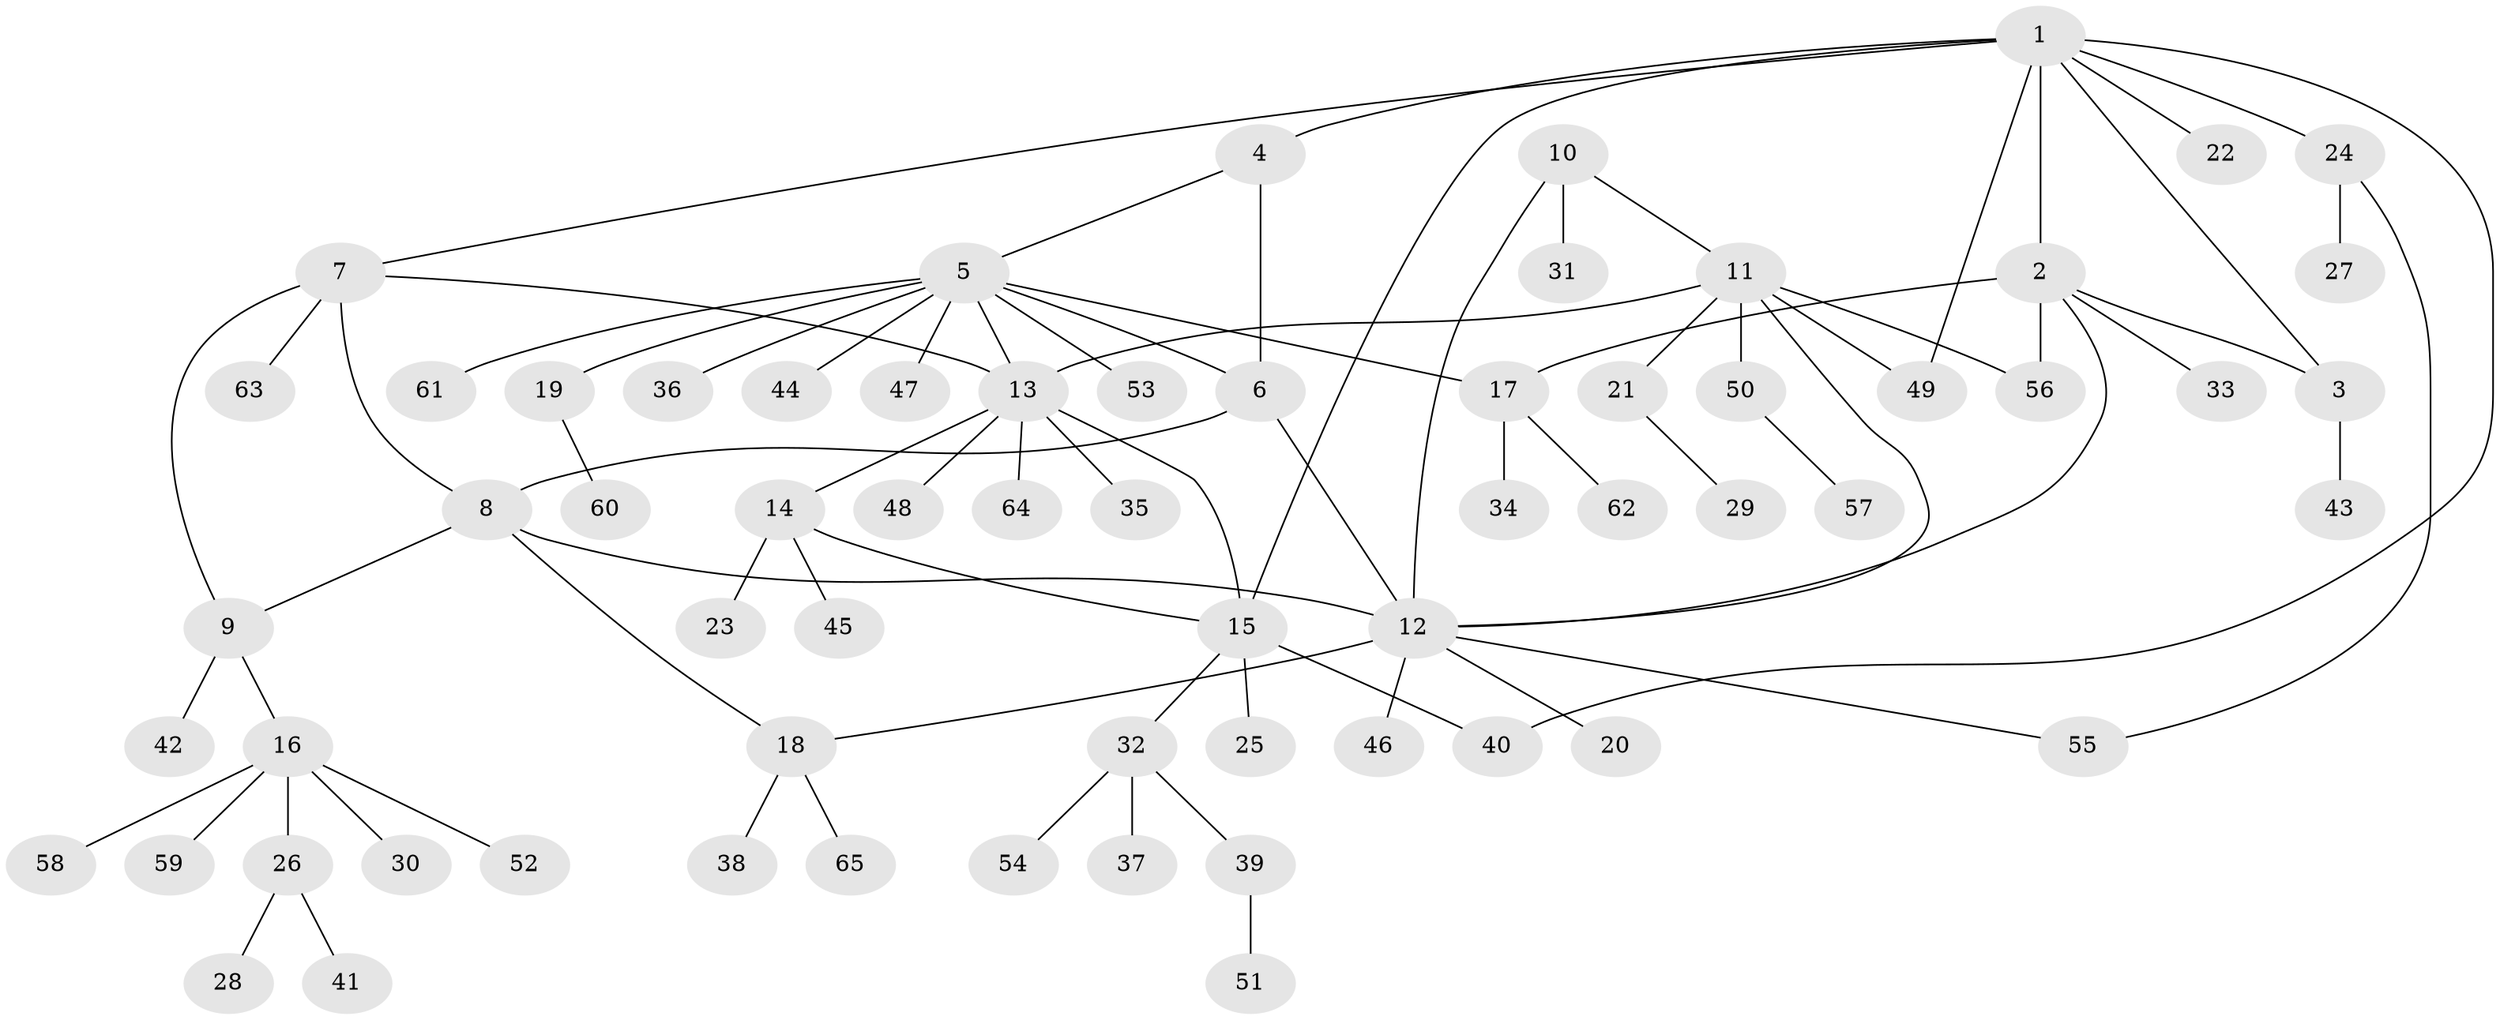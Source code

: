// coarse degree distribution, {9: 0.04081632653061224, 6: 0.061224489795918366, 2: 0.12244897959183673, 4: 0.02040816326530612, 8: 0.061224489795918366, 5: 0.02040816326530612, 7: 0.02040816326530612, 3: 0.02040816326530612, 1: 0.6326530612244898}
// Generated by graph-tools (version 1.1) at 2025/42/03/06/25 10:42:15]
// undirected, 65 vertices, 81 edges
graph export_dot {
graph [start="1"]
  node [color=gray90,style=filled];
  1;
  2;
  3;
  4;
  5;
  6;
  7;
  8;
  9;
  10;
  11;
  12;
  13;
  14;
  15;
  16;
  17;
  18;
  19;
  20;
  21;
  22;
  23;
  24;
  25;
  26;
  27;
  28;
  29;
  30;
  31;
  32;
  33;
  34;
  35;
  36;
  37;
  38;
  39;
  40;
  41;
  42;
  43;
  44;
  45;
  46;
  47;
  48;
  49;
  50;
  51;
  52;
  53;
  54;
  55;
  56;
  57;
  58;
  59;
  60;
  61;
  62;
  63;
  64;
  65;
  1 -- 2;
  1 -- 3;
  1 -- 4;
  1 -- 7;
  1 -- 15;
  1 -- 22;
  1 -- 24;
  1 -- 40;
  1 -- 49;
  2 -- 3;
  2 -- 12;
  2 -- 17;
  2 -- 33;
  2 -- 56;
  3 -- 43;
  4 -- 5;
  4 -- 6;
  5 -- 6;
  5 -- 13;
  5 -- 17;
  5 -- 19;
  5 -- 36;
  5 -- 44;
  5 -- 47;
  5 -- 53;
  5 -- 61;
  6 -- 8;
  6 -- 12;
  7 -- 8;
  7 -- 9;
  7 -- 13;
  7 -- 63;
  8 -- 9;
  8 -- 12;
  8 -- 18;
  9 -- 16;
  9 -- 42;
  10 -- 11;
  10 -- 12;
  10 -- 31;
  11 -- 12;
  11 -- 13;
  11 -- 21;
  11 -- 49;
  11 -- 50;
  11 -- 56;
  12 -- 18;
  12 -- 20;
  12 -- 46;
  12 -- 55;
  13 -- 14;
  13 -- 15;
  13 -- 35;
  13 -- 48;
  13 -- 64;
  14 -- 15;
  14 -- 23;
  14 -- 45;
  15 -- 25;
  15 -- 32;
  15 -- 40;
  16 -- 26;
  16 -- 30;
  16 -- 52;
  16 -- 58;
  16 -- 59;
  17 -- 34;
  17 -- 62;
  18 -- 38;
  18 -- 65;
  19 -- 60;
  21 -- 29;
  24 -- 27;
  24 -- 55;
  26 -- 28;
  26 -- 41;
  32 -- 37;
  32 -- 39;
  32 -- 54;
  39 -- 51;
  50 -- 57;
}
